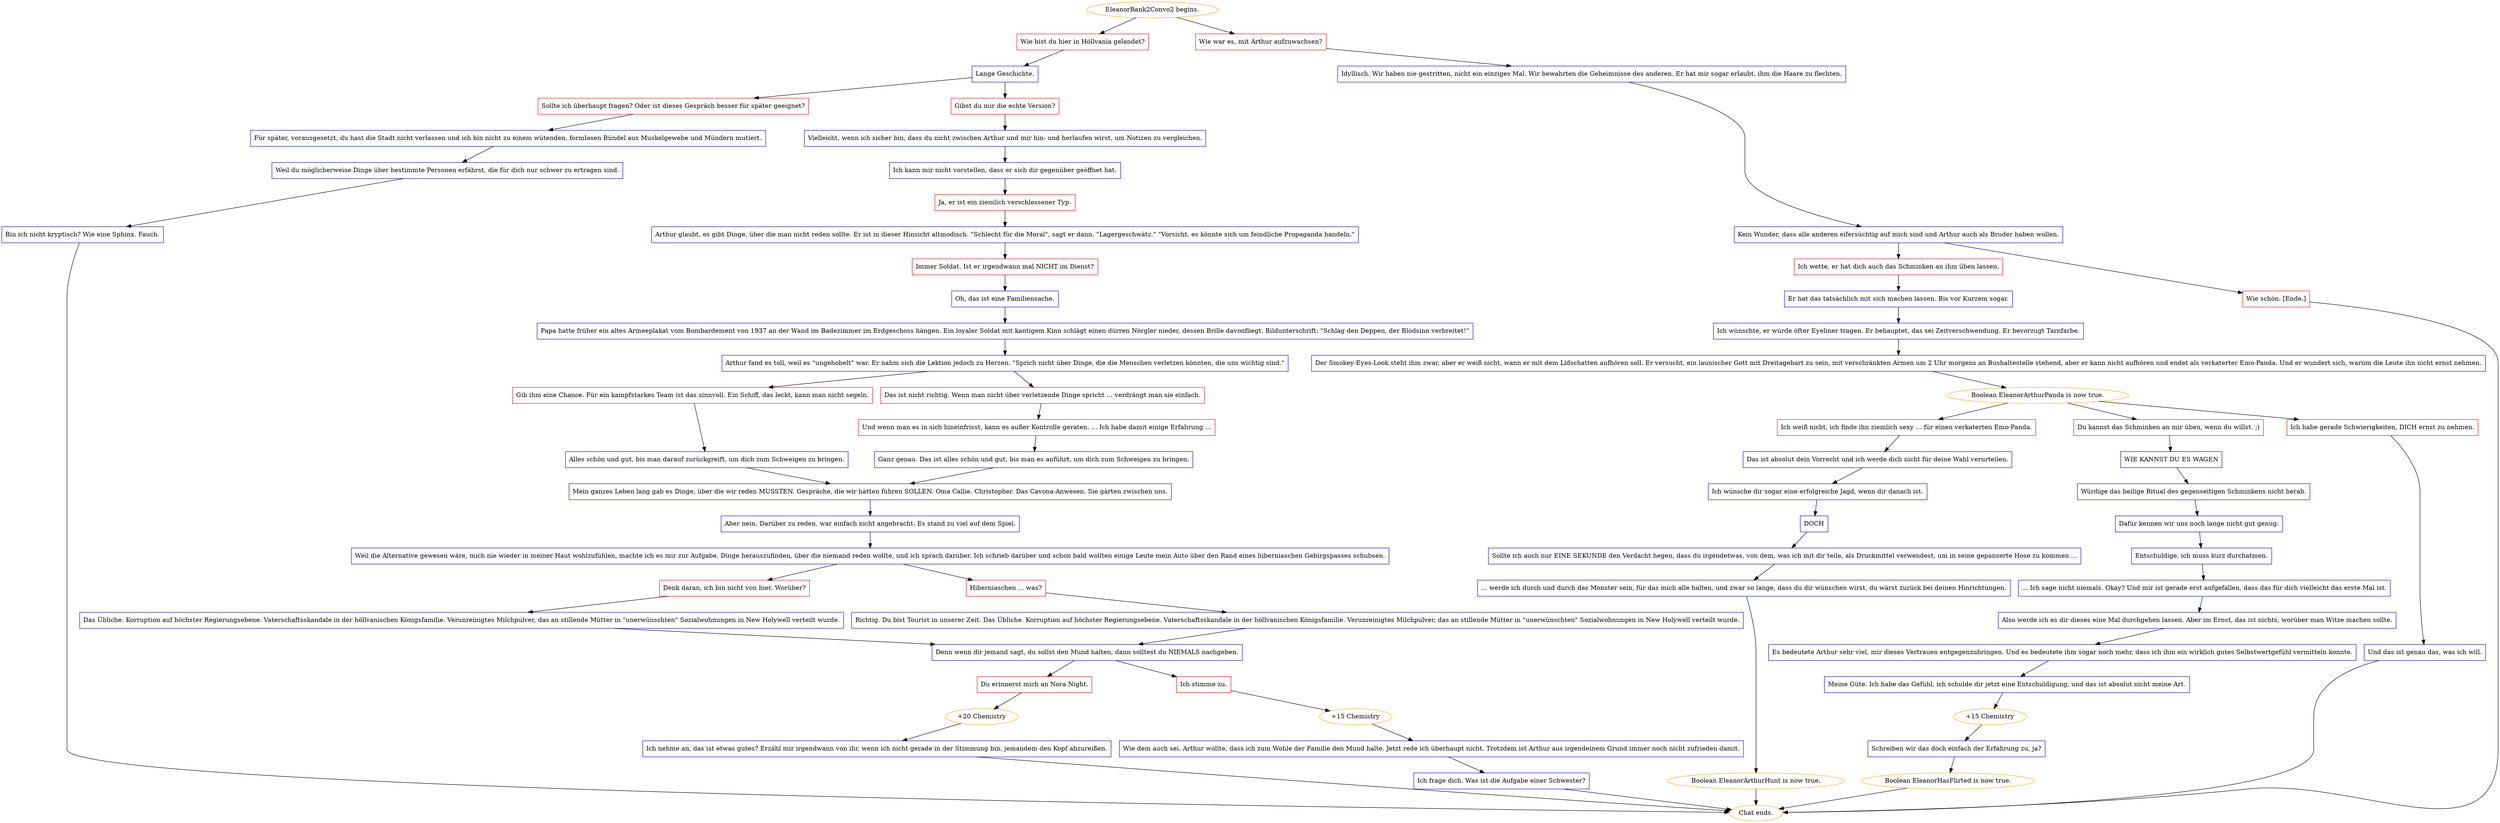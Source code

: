 digraph {
	"EleanorRank2Convo2 begins." [color=orange];
		"EleanorRank2Convo2 begins." -> j2246712894;
		"EleanorRank2Convo2 begins." -> j1751179094;
	j2246712894 [label="Wie bist du hier in Höllvania gelandet?",shape=box,color=red];
		j2246712894 -> j3787235268;
	j1751179094 [label="Wie war es, mit Arthur aufzuwachsen?",shape=box,color=red];
		j1751179094 -> j2750668636;
	j3787235268 [label="Lange Geschichte.",shape=box,color=blue];
		j3787235268 -> j2341299561;
		j3787235268 -> j1350346578;
	j2750668636 [label="Idyllisch. Wir haben nie gestritten, nicht ein einziges Mal. Wir bewahrten die Geheimnisse des anderen. Er hat mir sogar erlaubt, ihm die Haare zu flechten.",shape=box,color=blue];
		j2750668636 -> j2803336985;
	j2341299561 [label="Sollte ich überhaupt fragen? Oder ist dieses Gespräch besser für später geeignet?",shape=box,color=red];
		j2341299561 -> j1131278841;
	j1350346578 [label="Gibst du mir die echte Version?",shape=box,color=red];
		j1350346578 -> j3024022772;
	j2803336985 [label="Kein Wunder, dass alle anderen eifersüchtig auf mich sind und Arthur auch als Bruder haben wollen.",shape=box,color=blue];
		j2803336985 -> j398166686;
		j2803336985 -> j4033968591;
	j1131278841 [label="Für später, vorausgesetzt, du hast die Stadt nicht verlassen und ich bin nicht zu einem wütenden, formlosen Bündel aus Muskelgewebe und Mündern mutiert.",shape=box,color=blue];
		j1131278841 -> j3514321800;
	j3024022772 [label="Vielleicht, wenn ich sicher bin, dass du nicht zwischen Arthur und mir hin- und herlaufen wirst, um Notizen zu vergleichen.",shape=box,color=blue];
		j3024022772 -> j3196716804;
	j398166686 [label="Ich wette, er hat dich auch das Schminken an ihm üben lassen.",shape=box,color=red];
		j398166686 -> j2716446478;
	j4033968591 [label="Wie schön. [Ende.]",shape=box,color=red];
		j4033968591 -> "Chat ends.";
	j3514321800 [label="Weil du möglicherweise Dinge über bestimmte Personen erfährst, die für dich nur schwer zu ertragen sind.",shape=box,color=blue];
		j3514321800 -> j3185993643;
	j3196716804 [label="Ich kann mir nicht vorstellen, dass er sich dir gegenüber geöffnet hat.",shape=box,color=blue];
		j3196716804 -> j4216599721;
	j2716446478 [label="Er hat das tatsächlich mit sich machen lassen. Bis vor Kurzem sogar.",shape=box,color=blue];
		j2716446478 -> j2160794748;
	"Chat ends." [color=orange];
	j3185993643 [label="Bin ich nicht kryptisch? Wie eine Sphinx. Fauch.",shape=box,color=blue];
		j3185993643 -> "Chat ends.";
	j4216599721 [label="Ja, er ist ein ziemlich verschlossener Typ.",shape=box,color=red];
		j4216599721 -> j2567419780;
	j2160794748 [label="Ich wünschte, er würde öfter Eyeliner tragen. Er behauptet, das sei Zeitverschwendung. Er bevorzugt Tarnfarbe.",shape=box,color=blue];
		j2160794748 -> j380088579;
	j2567419780 [label="Arthur glaubt, es gibt Dinge, über die man nicht reden sollte. Er ist in dieser Hinsicht altmodisch. \"Schlecht für die Moral\", sagt er dann. \"Lagergeschwätz.\" \"Vorsicht, es könnte sich um feindliche Propaganda handeln.\"",shape=box,color=blue];
		j2567419780 -> j4228079087;
	j380088579 [label="Der Smokey-Eyes-Look steht ihm zwar, aber er weiß nicht, wann er mit dem Lidschatten aufhören soll. Er versucht, ein launischer Gott mit Dreitagebart zu sein, mit verschränkten Armen um 2 Uhr morgens an Bushaltestelle stehend, aber er kann nicht aufhören und endet als verkaterter Emo-Panda. Und er wundert sich, warum die Leute ihn nicht ernst nehmen.",shape=box,color=blue];
		j380088579 -> j3561361185;
	j4228079087 [label="Immer Soldat. Ist er irgendwann mal NICHT im Dienst?",shape=box,color=red];
		j4228079087 -> j1682537477;
	j3561361185 [label="Boolean EleanorArthurPanda is now true.",color=orange];
		j3561361185 -> j207938132;
		j3561361185 -> j1646427539;
		j3561361185 -> j4118045786;
	j1682537477 [label="Oh, das ist eine Familiensache.",shape=box,color=blue];
		j1682537477 -> j1123282748;
	j207938132 [label="Ich weiß nicht, ich finde ihn ziemlich sexy ... für einen verkaterten Emo-Panda.",shape=box,color=red];
		j207938132 -> j1650648571;
	j1646427539 [label="Du kannst das Schminken an mir üben, wenn du willst. ;)",shape=box,color=red];
		j1646427539 -> j589135258;
	j4118045786 [label="Ich habe gerade Schwierigkeiten, DICH ernst zu nehmen.",shape=box,color=red];
		j4118045786 -> j1995615567;
	j1123282748 [label="Papa hatte früher ein altes Armeeplakat vom Bombardement von 1937 an der Wand im Badezimmer im Erdgeschoss hängen. Ein loyaler Soldat mit kantigem Kinn schlägt einen dürren Nörgler nieder, dessen Brille davonfliegt. Bildunterschrift: \"Schlag den Deppen, der Blödsinn verbreitet!\"",shape=box,color=blue];
		j1123282748 -> j1454180229;
	j1650648571 [label="Das ist absolut dein Vorrecht und ich werde dich nicht für deine Wahl verurteilen.",shape=box,color=blue];
		j1650648571 -> j3669483170;
	j589135258 [label="WIE KANNST DU ES WAGEN",shape=box,color=blue];
		j589135258 -> j4028916447;
	j1995615567 [label="Und das ist genau das, was ich will.",shape=box,color=blue];
		j1995615567 -> "Chat ends.";
	j1454180229 [label="Arthur fand es toll, weil es \"ungehobelt\" war. Er nahm sich die Lektion jedoch zu Herzen. \"Sprich nicht über Dinge, die die Menschen verletzen könnten, die uns wichtig sind.\"",shape=box,color=blue];
		j1454180229 -> j1834001461;
		j1454180229 -> j3905191675;
	j3669483170 [label="Ich wünsche dir sogar eine erfolgreiche Jagd, wenn dir danach ist.",shape=box,color=blue];
		j3669483170 -> j3275777429;
	j4028916447 [label="Würdige das heilige Ritual des gegenseitigen Schminkens nicht herab.",shape=box,color=blue];
		j4028916447 -> j198948818;
	j1834001461 [label="Gib ihm eine Chance. Für ein kampfstarkes Team ist das sinnvoll. Ein Schiff, das leckt, kann man nicht segeln.",shape=box,color=red];
		j1834001461 -> j2105645067;
	j3905191675 [label="Das ist nicht richtig. Wenn man nicht über verletzende Dinge spricht ... verdrängt man sie einfach.",shape=box,color=red];
		j3905191675 -> j1735067023;
	j3275777429 [label="DOCH",shape=box,color=blue];
		j3275777429 -> j3024477437;
	j198948818 [label="Dafür kennen wir uns noch lange nicht gut genug.",shape=box,color=blue];
		j198948818 -> j2834140830;
	j2105645067 [label="Alles schön und gut, bis man darauf zurückgreift, um dich zum Schweigen zu bringen.",shape=box,color=blue];
		j2105645067 -> j384255021;
	j1735067023 [label="Und wenn man es in sich hineinfrisst, kann es außer Kontrolle geraten. ... Ich habe damit einige Erfahrung ...",shape=box,color=red];
		j1735067023 -> j3873134503;
	j3024477437 [label="Sollte ich auch nur EINE SEKUNDE den Verdacht hegen, dass du irgendetwas, von dem, was ich mit dir teile, als Druckmittel verwendest, um in seine gepanzerte Hose zu kommen ...",shape=box,color=blue];
		j3024477437 -> j1648627142;
	j2834140830 [label="Entschuldige, ich muss kurz durchatmen.",shape=box,color=blue];
		j2834140830 -> j2993464450;
	j384255021 [label="Mein ganzes Leben lang gab es Dinge, über die wir reden MUSSTEN. Gespräche, die wir hätten führen SOLLEN. Oma Callie. Christopher. Das Cavona-Anwesen. Sie gärten zwischen uns.",shape=box,color=blue];
		j384255021 -> j2235002692;
	j3873134503 [label="Ganz genau. Das ist alles schön und gut, bis man es anführt, um dich zum Schweigen zu bringen.",shape=box,color=blue];
		j3873134503 -> j384255021;
	j1648627142 [label="... werde ich durch und durch das Monster sein, für das mich alle halten, und zwar so lange, dass du dir wünschen wirst, du wärst zurück bei deinen Hinrichtungen.",shape=box,color=blue];
		j1648627142 -> j674051346;
	j2993464450 [label="... Ich sage nicht niemals. Okay? Und mir ist gerade erst aufgefallen, dass das für dich vielleicht das erste Mal ist.",shape=box,color=blue];
		j2993464450 -> j1613658971;
	j2235002692 [label="Aber nein. Darüber zu reden, war einfach nicht angebracht. Es stand zu viel auf dem Spiel.",shape=box,color=blue];
		j2235002692 -> j1424084204;
	j674051346 [label="Boolean EleanorArthurHunt is now true.",color=orange];
		j674051346 -> "Chat ends.";
	j1613658971 [label="Also werde ich es dir dieses eine Mal durchgehen lassen. Aber im Ernst, das ist nichts, worüber man Witze machen sollte.",shape=box,color=blue];
		j1613658971 -> j3898305069;
	j1424084204 [label="Weil die Alternative gewesen wäre, mich nie wieder in meiner Haut wohlzufühlen, machte ich es mir zur Aufgabe, Dinge herauszufinden, über die niemand reden wollte, und ich sprach darüber. Ich schrieb darüber und schon bald wollten einige Leute mein Auto über den Rand eines hiberniaschen Gebirgspasses schubsen.",shape=box,color=blue];
		j1424084204 -> j907497027;
		j1424084204 -> j924250186;
	j3898305069 [label="Es bedeutete Arthur sehr viel, mir dieses Vertrauen entgegenzubringen. Und es bedeutete ihm sogar noch mehr, dass ich ihm ein wirklich gutes Selbstwertgefühl vermitteln konnte.",shape=box,color=blue];
		j3898305069 -> j4117507280;
	j907497027 [label="Denk daran, ich bin nicht von hier. Worüber?",shape=box,color=red];
		j907497027 -> j3343803132;
	j924250186 [label="Hiberniaschen ... was?",shape=box,color=red];
		j924250186 -> j2154749303;
	j4117507280 [label="Meine Güte. Ich habe das Gefühl, ich schulde dir jetzt eine Entschuldigung, und das ist absolut nicht meine Art.",shape=box,color=blue];
		j4117507280 -> j88947779;
	j3343803132 [label="Das Übliche. Korruption auf höchster Regierungsebene. Vaterschaftsskandale in der höllvanischen Königsfamilie. Verunreinigtes Milchpulver, das an stillende Mütter in \"unerwünschten\" Sozialwohnungen in New Holywell verteilt wurde.",shape=box,color=blue];
		j3343803132 -> j1131713158;
	j2154749303 [label="Richtig. Du bist Tourist in unserer Zeit. Das Übliche. Korruption auf höchster Regierungsebene. Vaterschaftsskandale in der höllvanischen Königsfamilie. Verunreinigtes Milchpulver, das an stillende Mütter in \"unerwünschten\" Sozialwohnungen in New Holywell verteilt wurde.",shape=box,color=blue];
		j2154749303 -> j1131713158;
	j88947779 [label="+15 Chemistry",color=orange];
		j88947779 -> j119526604;
	j1131713158 [label="Denn wenn dir jemand sagt, du sollst den Mund halten, dann solltest du NIEMALS nachgeben.",shape=box,color=blue];
		j1131713158 -> j1159144248;
		j1131713158 -> j2231422036;
	j119526604 [label="Schreiben wir das doch einfach der Erfahrung zu, ja?",shape=box,color=blue];
		j119526604 -> j4205890645;
	j1159144248 [label="Du erinnerst mich an Nora Night.",shape=box,color=red];
		j1159144248 -> j1783634838;
	j2231422036 [label="Ich stimme zu.",shape=box,color=red];
		j2231422036 -> j463266258;
	j4205890645 [label="Boolean EleanorHasFlirted is now true.",color=orange];
		j4205890645 -> "Chat ends.";
	j1783634838 [label="+20 Chemistry",color=orange];
		j1783634838 -> j526492073;
	j463266258 [label="+15 Chemistry",color=orange];
		j463266258 -> j1704843908;
	j526492073 [label="Ich nehme an, das ist etwas gutes? Erzähl mir irgendwann von ihr, wenn ich nicht gerade in der Stimmung bin, jemandem den Kopf abzureißen.",shape=box,color=blue];
		j526492073 -> "Chat ends.";
	j1704843908 [label="Wie dem auch sei. Arthur wollte, dass ich zum Wohle der Familie den Mund halte. Jetzt rede ich überhaupt nicht. Trotzdem ist Arthur aus irgendeinem Grund immer noch nicht zufrieden damit.",shape=box,color=blue];
		j1704843908 -> j2183936458;
	j2183936458 [label="Ich frage dich. Was ist die Aufgabe einer Schwester?",shape=box,color=blue];
		j2183936458 -> "Chat ends.";
}